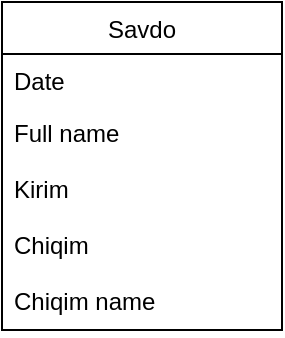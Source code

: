 <mxfile version="20.3.3" type="github">
  <diagram id="C5RBs43oDa-KdzZeNtuy" name="Page-1">
    <mxGraphModel dx="1038" dy="579" grid="1" gridSize="10" guides="1" tooltips="1" connect="1" arrows="1" fold="1" page="1" pageScale="1" pageWidth="827" pageHeight="1169" math="0" shadow="0">
      <root>
        <mxCell id="WIyWlLk6GJQsqaUBKTNV-0" />
        <mxCell id="WIyWlLk6GJQsqaUBKTNV-1" parent="WIyWlLk6GJQsqaUBKTNV-0" />
        <mxCell id="nsB0KAGdEQOcWJ__IKMo-5" value="Savdo" style="swimlane;fontStyle=0;childLayout=stackLayout;horizontal=1;startSize=26;fillColor=none;horizontalStack=0;resizeParent=1;resizeParentMax=0;resizeLast=0;collapsible=1;marginBottom=0;" vertex="1" parent="WIyWlLk6GJQsqaUBKTNV-1">
          <mxGeometry x="330" y="190" width="140" height="164" as="geometry" />
        </mxCell>
        <mxCell id="nsB0KAGdEQOcWJ__IKMo-6" value="Date" style="text;strokeColor=none;fillColor=none;align=left;verticalAlign=top;spacingLeft=4;spacingRight=4;overflow=hidden;rotatable=0;points=[[0,0.5],[1,0.5]];portConstraint=eastwest;" vertex="1" parent="nsB0KAGdEQOcWJ__IKMo-5">
          <mxGeometry y="26" width="140" height="26" as="geometry" />
        </mxCell>
        <mxCell id="nsB0KAGdEQOcWJ__IKMo-25" value="Full name&#xa;" style="text;strokeColor=none;fillColor=none;align=left;verticalAlign=top;spacingLeft=4;spacingRight=4;overflow=hidden;rotatable=0;points=[[0,0.5],[1,0.5]];portConstraint=eastwest;" vertex="1" parent="nsB0KAGdEQOcWJ__IKMo-5">
          <mxGeometry y="52" width="140" height="28" as="geometry" />
        </mxCell>
        <mxCell id="nsB0KAGdEQOcWJ__IKMo-26" value="Kirim" style="text;strokeColor=none;fillColor=none;align=left;verticalAlign=top;spacingLeft=4;spacingRight=4;overflow=hidden;rotatable=0;points=[[0,0.5],[1,0.5]];portConstraint=eastwest;" vertex="1" parent="nsB0KAGdEQOcWJ__IKMo-5">
          <mxGeometry y="80" width="140" height="28" as="geometry" />
        </mxCell>
        <mxCell id="nsB0KAGdEQOcWJ__IKMo-27" value="Chiqim" style="text;strokeColor=none;fillColor=none;align=left;verticalAlign=top;spacingLeft=4;spacingRight=4;overflow=hidden;rotatable=0;points=[[0,0.5],[1,0.5]];portConstraint=eastwest;" vertex="1" parent="nsB0KAGdEQOcWJ__IKMo-5">
          <mxGeometry y="108" width="140" height="28" as="geometry" />
        </mxCell>
        <mxCell id="nsB0KAGdEQOcWJ__IKMo-28" value="Chiqim name" style="text;strokeColor=none;fillColor=none;align=left;verticalAlign=top;spacingLeft=4;spacingRight=4;overflow=hidden;rotatable=0;points=[[0,0.5],[1,0.5]];portConstraint=eastwest;" vertex="1" parent="nsB0KAGdEQOcWJ__IKMo-5">
          <mxGeometry y="136" width="140" height="28" as="geometry" />
        </mxCell>
      </root>
    </mxGraphModel>
  </diagram>
</mxfile>
